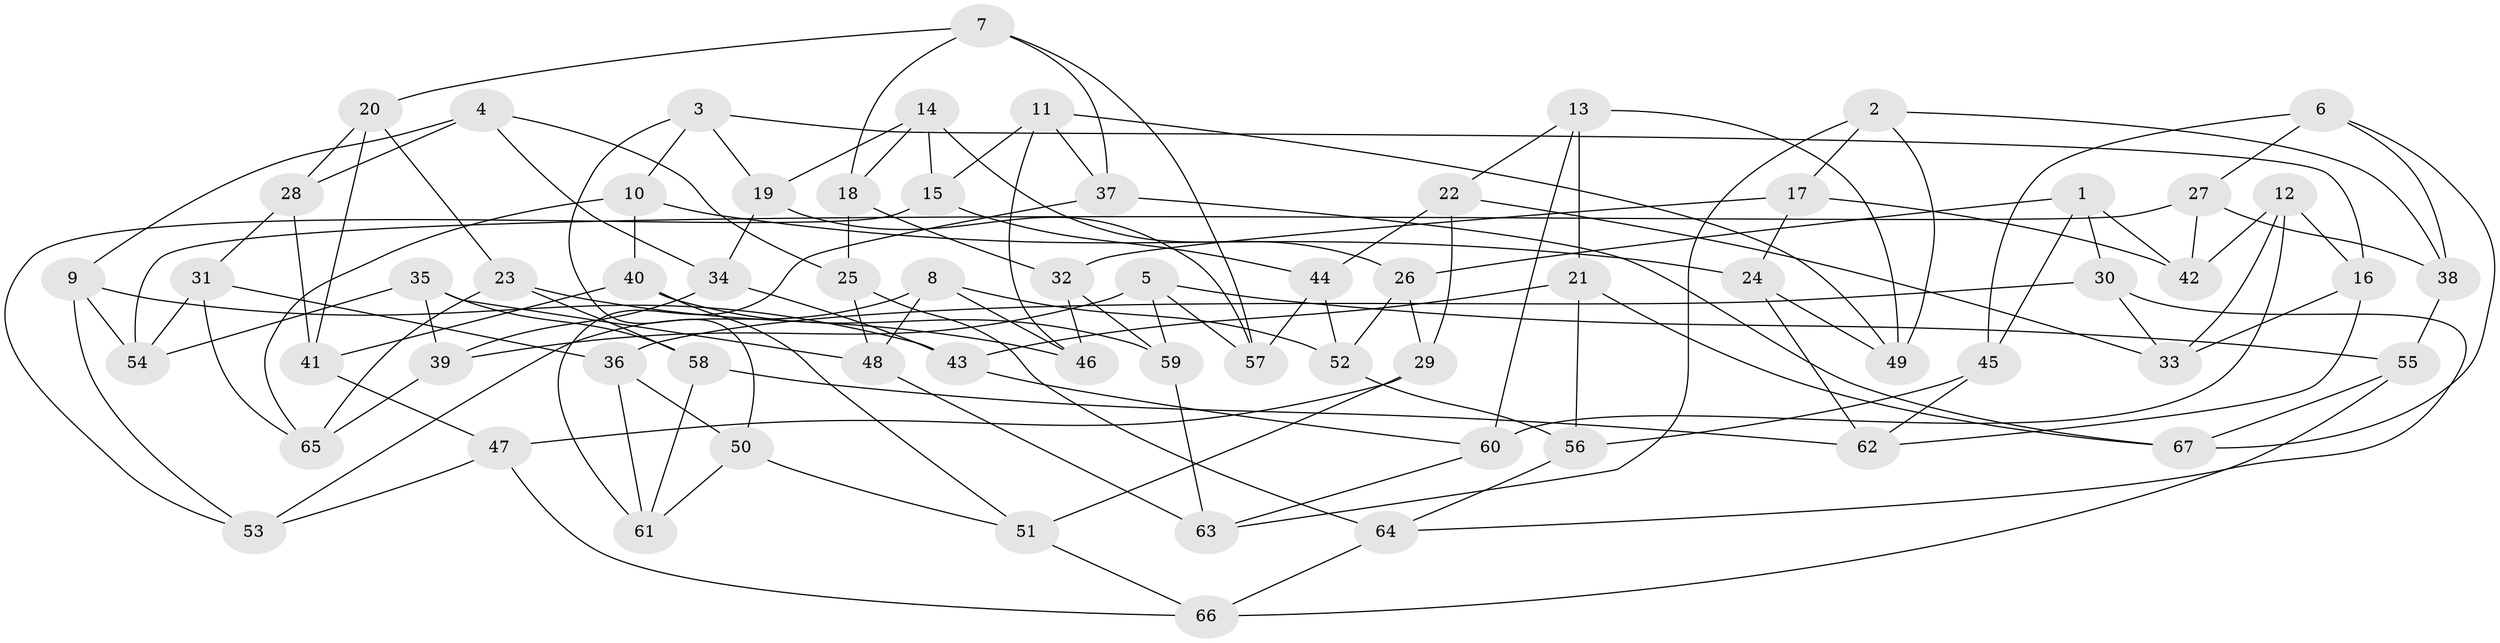 // Generated by graph-tools (version 1.1) at 2025/11/02/27/25 16:11:45]
// undirected, 67 vertices, 134 edges
graph export_dot {
graph [start="1"]
  node [color=gray90,style=filled];
  1;
  2;
  3;
  4;
  5;
  6;
  7;
  8;
  9;
  10;
  11;
  12;
  13;
  14;
  15;
  16;
  17;
  18;
  19;
  20;
  21;
  22;
  23;
  24;
  25;
  26;
  27;
  28;
  29;
  30;
  31;
  32;
  33;
  34;
  35;
  36;
  37;
  38;
  39;
  40;
  41;
  42;
  43;
  44;
  45;
  46;
  47;
  48;
  49;
  50;
  51;
  52;
  53;
  54;
  55;
  56;
  57;
  58;
  59;
  60;
  61;
  62;
  63;
  64;
  65;
  66;
  67;
  1 -- 45;
  1 -- 42;
  1 -- 30;
  1 -- 26;
  2 -- 17;
  2 -- 38;
  2 -- 49;
  2 -- 63;
  3 -- 50;
  3 -- 19;
  3 -- 10;
  3 -- 16;
  4 -- 9;
  4 -- 28;
  4 -- 34;
  4 -- 25;
  5 -- 57;
  5 -- 39;
  5 -- 55;
  5 -- 59;
  6 -- 38;
  6 -- 45;
  6 -- 27;
  6 -- 67;
  7 -- 18;
  7 -- 57;
  7 -- 37;
  7 -- 20;
  8 -- 52;
  8 -- 48;
  8 -- 46;
  8 -- 53;
  9 -- 53;
  9 -- 54;
  9 -- 43;
  10 -- 65;
  10 -- 24;
  10 -- 40;
  11 -- 37;
  11 -- 46;
  11 -- 15;
  11 -- 49;
  12 -- 60;
  12 -- 33;
  12 -- 16;
  12 -- 42;
  13 -- 21;
  13 -- 22;
  13 -- 49;
  13 -- 60;
  14 -- 15;
  14 -- 26;
  14 -- 19;
  14 -- 18;
  15 -- 53;
  15 -- 44;
  16 -- 62;
  16 -- 33;
  17 -- 32;
  17 -- 24;
  17 -- 42;
  18 -- 32;
  18 -- 25;
  19 -- 34;
  19 -- 57;
  20 -- 28;
  20 -- 41;
  20 -- 23;
  21 -- 43;
  21 -- 56;
  21 -- 67;
  22 -- 33;
  22 -- 44;
  22 -- 29;
  23 -- 58;
  23 -- 65;
  23 -- 46;
  24 -- 62;
  24 -- 49;
  25 -- 48;
  25 -- 64;
  26 -- 29;
  26 -- 52;
  27 -- 42;
  27 -- 54;
  27 -- 38;
  28 -- 41;
  28 -- 31;
  29 -- 47;
  29 -- 51;
  30 -- 33;
  30 -- 64;
  30 -- 36;
  31 -- 54;
  31 -- 65;
  31 -- 36;
  32 -- 59;
  32 -- 46;
  34 -- 39;
  34 -- 43;
  35 -- 58;
  35 -- 54;
  35 -- 39;
  35 -- 48;
  36 -- 61;
  36 -- 50;
  37 -- 61;
  37 -- 67;
  38 -- 55;
  39 -- 65;
  40 -- 41;
  40 -- 51;
  40 -- 59;
  41 -- 47;
  43 -- 60;
  44 -- 52;
  44 -- 57;
  45 -- 62;
  45 -- 56;
  47 -- 53;
  47 -- 66;
  48 -- 63;
  50 -- 51;
  50 -- 61;
  51 -- 66;
  52 -- 56;
  55 -- 66;
  55 -- 67;
  56 -- 64;
  58 -- 61;
  58 -- 62;
  59 -- 63;
  60 -- 63;
  64 -- 66;
}
